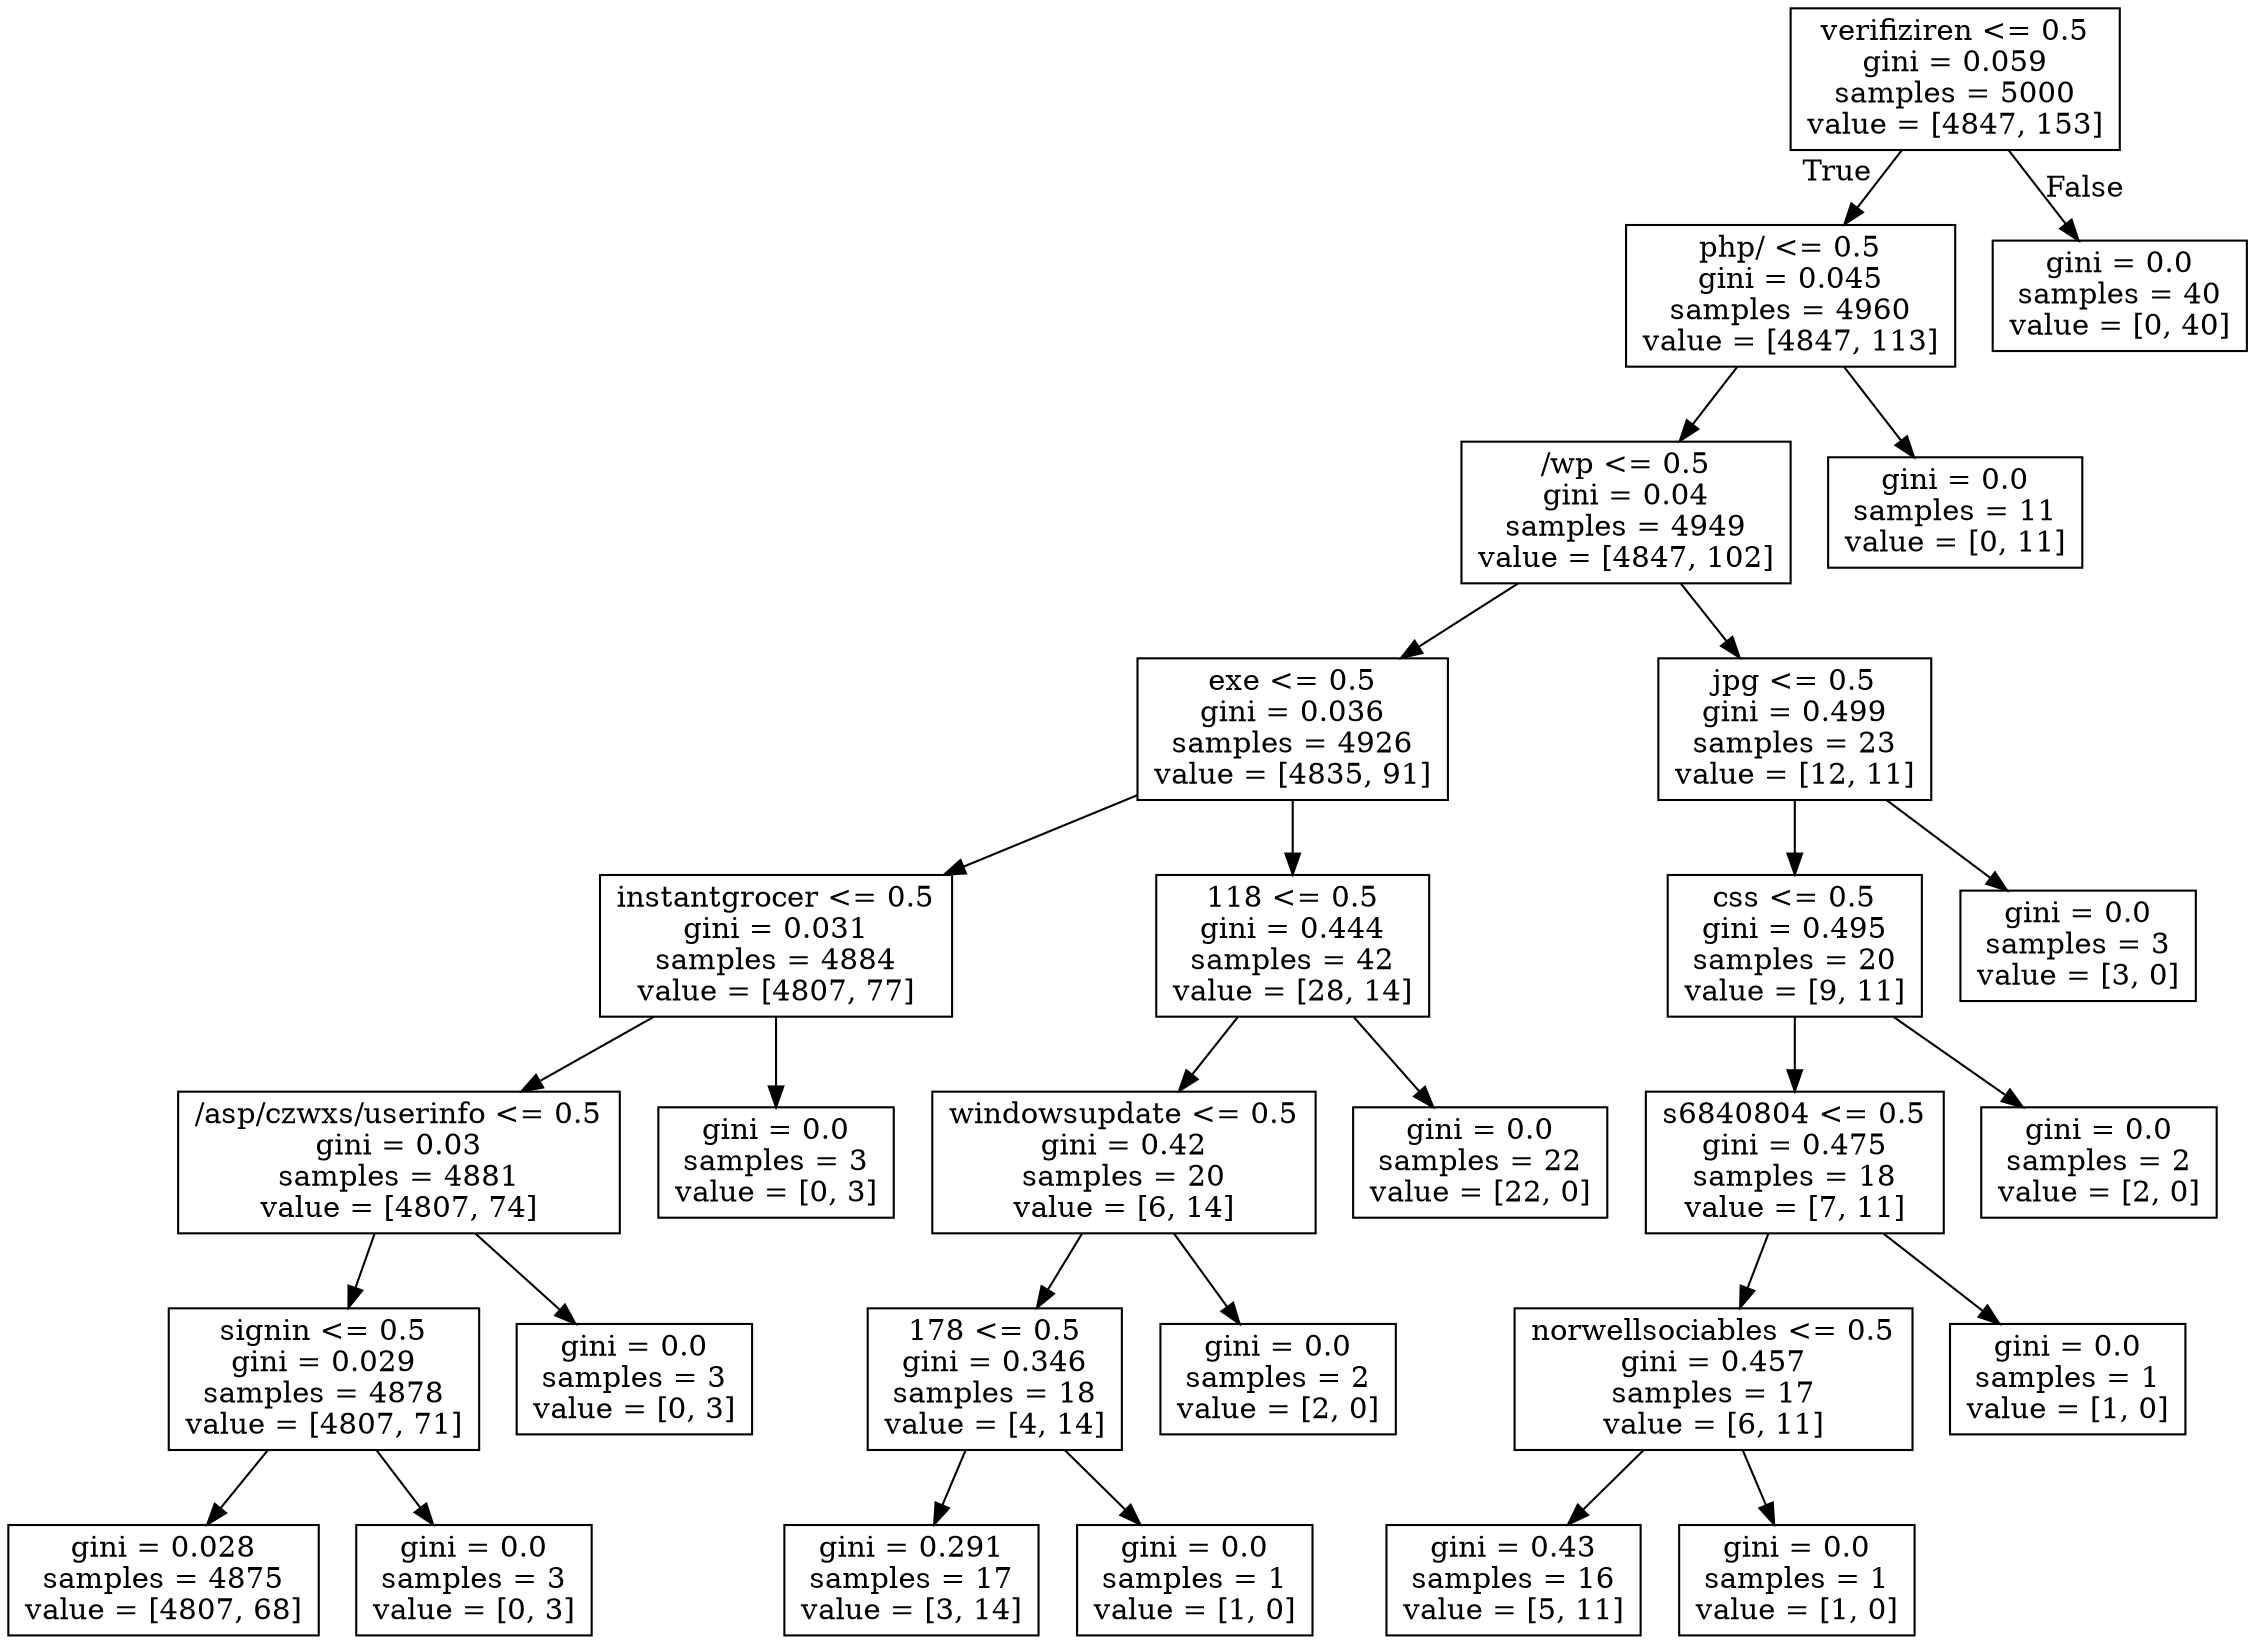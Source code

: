 digraph Tree {
node [shape=box] ;
0 [label="verifiziren <= 0.5\ngini = 0.059\nsamples = 5000\nvalue = [4847, 153]"] ;
1 [label="php/ <= 0.5\ngini = 0.045\nsamples = 4960\nvalue = [4847, 113]"] ;
0 -> 1 [labeldistance=2.5, labelangle=45, headlabel="True"] ;
2 [label="/wp <= 0.5\ngini = 0.04\nsamples = 4949\nvalue = [4847, 102]"] ;
1 -> 2 ;
3 [label="exe <= 0.5\ngini = 0.036\nsamples = 4926\nvalue = [4835, 91]"] ;
2 -> 3 ;
4 [label="instantgrocer <= 0.5\ngini = 0.031\nsamples = 4884\nvalue = [4807, 77]"] ;
3 -> 4 ;
5 [label="/asp/czwxs/userinfo <= 0.5\ngini = 0.03\nsamples = 4881\nvalue = [4807, 74]"] ;
4 -> 5 ;
6 [label="signin <= 0.5\ngini = 0.029\nsamples = 4878\nvalue = [4807, 71]"] ;
5 -> 6 ;
7 [label="gini = 0.028\nsamples = 4875\nvalue = [4807, 68]"] ;
6 -> 7 ;
8 [label="gini = 0.0\nsamples = 3\nvalue = [0, 3]"] ;
6 -> 8 ;
9 [label="gini = 0.0\nsamples = 3\nvalue = [0, 3]"] ;
5 -> 9 ;
10 [label="gini = 0.0\nsamples = 3\nvalue = [0, 3]"] ;
4 -> 10 ;
11 [label="118 <= 0.5\ngini = 0.444\nsamples = 42\nvalue = [28, 14]"] ;
3 -> 11 ;
12 [label="windowsupdate <= 0.5\ngini = 0.42\nsamples = 20\nvalue = [6, 14]"] ;
11 -> 12 ;
13 [label="178 <= 0.5\ngini = 0.346\nsamples = 18\nvalue = [4, 14]"] ;
12 -> 13 ;
14 [label="gini = 0.291\nsamples = 17\nvalue = [3, 14]"] ;
13 -> 14 ;
15 [label="gini = 0.0\nsamples = 1\nvalue = [1, 0]"] ;
13 -> 15 ;
16 [label="gini = 0.0\nsamples = 2\nvalue = [2, 0]"] ;
12 -> 16 ;
17 [label="gini = 0.0\nsamples = 22\nvalue = [22, 0]"] ;
11 -> 17 ;
18 [label="jpg <= 0.5\ngini = 0.499\nsamples = 23\nvalue = [12, 11]"] ;
2 -> 18 ;
19 [label="css <= 0.5\ngini = 0.495\nsamples = 20\nvalue = [9, 11]"] ;
18 -> 19 ;
20 [label="s6840804 <= 0.5\ngini = 0.475\nsamples = 18\nvalue = [7, 11]"] ;
19 -> 20 ;
21 [label="norwellsociables <= 0.5\ngini = 0.457\nsamples = 17\nvalue = [6, 11]"] ;
20 -> 21 ;
22 [label="gini = 0.43\nsamples = 16\nvalue = [5, 11]"] ;
21 -> 22 ;
23 [label="gini = 0.0\nsamples = 1\nvalue = [1, 0]"] ;
21 -> 23 ;
24 [label="gini = 0.0\nsamples = 1\nvalue = [1, 0]"] ;
20 -> 24 ;
25 [label="gini = 0.0\nsamples = 2\nvalue = [2, 0]"] ;
19 -> 25 ;
26 [label="gini = 0.0\nsamples = 3\nvalue = [3, 0]"] ;
18 -> 26 ;
27 [label="gini = 0.0\nsamples = 11\nvalue = [0, 11]"] ;
1 -> 27 ;
28 [label="gini = 0.0\nsamples = 40\nvalue = [0, 40]"] ;
0 -> 28 [labeldistance=2.5, labelangle=-45, headlabel="False"] ;
}
